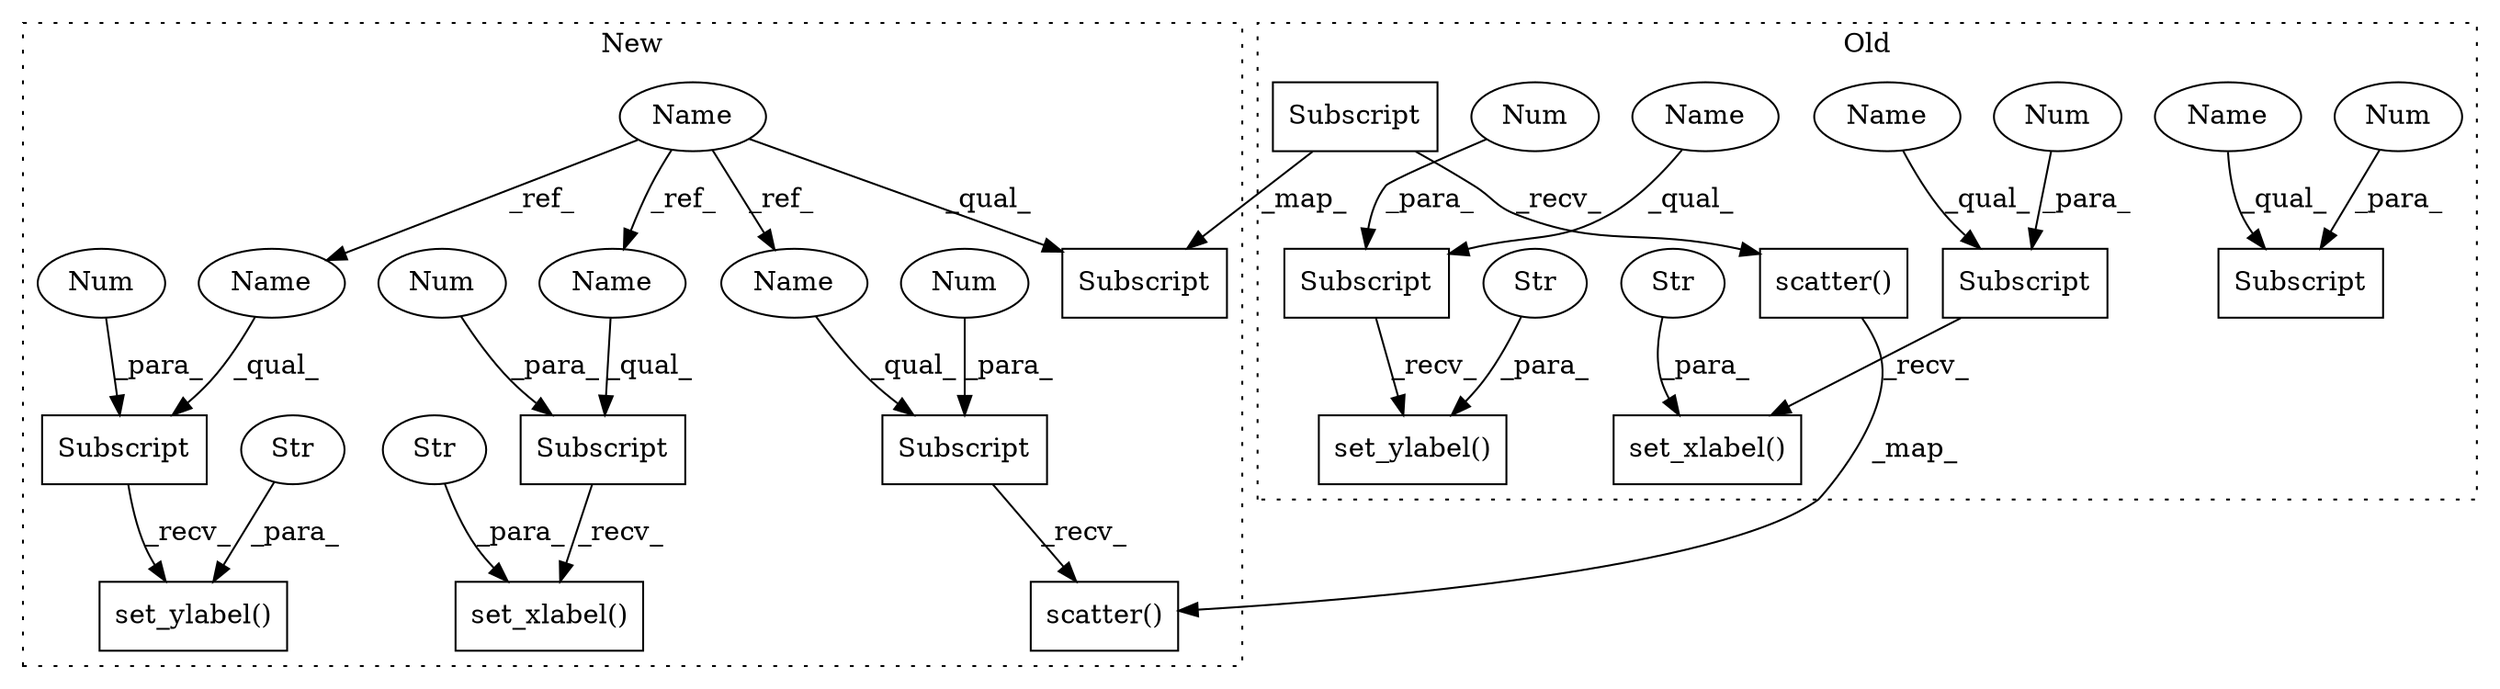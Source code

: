 digraph G {
subgraph cluster0 {
1 [label="set_xlabel()" a="75" s="10391,10411" l="17,1" shape="box"];
4 [label="Str" a="66" s="10408" l="3" shape="ellipse"];
5 [label="Subscript" a="63" s="10391,0" l="5,0" shape="box"];
6 [label="Num" a="76" s="10394" l="1" shape="ellipse"];
9 [label="Subscript" a="63" s="10417,0" l="5,0" shape="box"];
11 [label="Subscript" a="63" s="10443,0" l="5,0" shape="box"];
12 [label="set_ylabel()" a="75" s="10417,10437" l="17,1" shape="box"];
13 [label="Str" a="66" s="10434" l="3" shape="ellipse"];
14 [label="Subscript" a="63" s="10323,0" l="5,0" shape="box"];
21 [label="Num" a="76" s="10420" l="1" shape="ellipse"];
23 [label="Num" a="76" s="10326" l="1" shape="ellipse"];
24 [label="scatter()" a="75" s="10443,10467" l="14,39" shape="box"];
29 [label="Name" a="87" s="10323" l="2" shape="ellipse"];
30 [label="Name" a="87" s="10391" l="2" shape="ellipse"];
31 [label="Name" a="87" s="10417" l="2" shape="ellipse"];
label = "Old";
style="dotted";
}
subgraph cluster1 {
2 [label="set_xlabel()" a="75" s="10548,10572" l="17,1" shape="box"];
3 [label="Str" a="66" s="10565" l="7" shape="ellipse"];
7 [label="Subscript" a="63" s="10548,0" l="5,0" shape="box"];
8 [label="Name" a="87" s="10239" l="2" shape="ellipse"];
10 [label="Subscript" a="63" s="10360,0" l="5,0" shape="box"];
15 [label="Num" a="76" s="10551" l="1" shape="ellipse"];
16 [label="Subscript" a="63" s="10578,0" l="5,0" shape="box"];
17 [label="set_ylabel()" a="75" s="10578,10603" l="17,1" shape="box"];
18 [label="Subscript" a="63" s="10480,0" l="5,0" shape="box"];
19 [label="Str" a="66" s="10595" l="8" shape="ellipse"];
20 [label="Num" a="76" s="10483" l="1" shape="ellipse"];
22 [label="Num" a="76" s="10581" l="1" shape="ellipse"];
25 [label="scatter()" a="75" s="10480,10504" l="14,39" shape="box"];
26 [label="Name" a="87" s="10578" l="2" shape="ellipse"];
27 [label="Name" a="87" s="10480" l="2" shape="ellipse"];
28 [label="Name" a="87" s="10548" l="2" shape="ellipse"];
label = "New";
style="dotted";
}
3 -> 2 [label="_para_"];
4 -> 1 [label="_para_"];
5 -> 1 [label="_recv_"];
6 -> 5 [label="_para_"];
7 -> 2 [label="_recv_"];
8 -> 27 [label="_ref_"];
8 -> 26 [label="_ref_"];
8 -> 28 [label="_ref_"];
8 -> 10 [label="_qual_"];
9 -> 12 [label="_recv_"];
11 -> 10 [label="_map_"];
11 -> 24 [label="_recv_"];
13 -> 12 [label="_para_"];
15 -> 7 [label="_para_"];
16 -> 17 [label="_recv_"];
18 -> 25 [label="_recv_"];
19 -> 17 [label="_para_"];
20 -> 18 [label="_para_"];
21 -> 9 [label="_para_"];
22 -> 16 [label="_para_"];
23 -> 14 [label="_para_"];
24 -> 25 [label="_map_"];
26 -> 16 [label="_qual_"];
27 -> 18 [label="_qual_"];
28 -> 7 [label="_qual_"];
29 -> 14 [label="_qual_"];
30 -> 5 [label="_qual_"];
31 -> 9 [label="_qual_"];
}